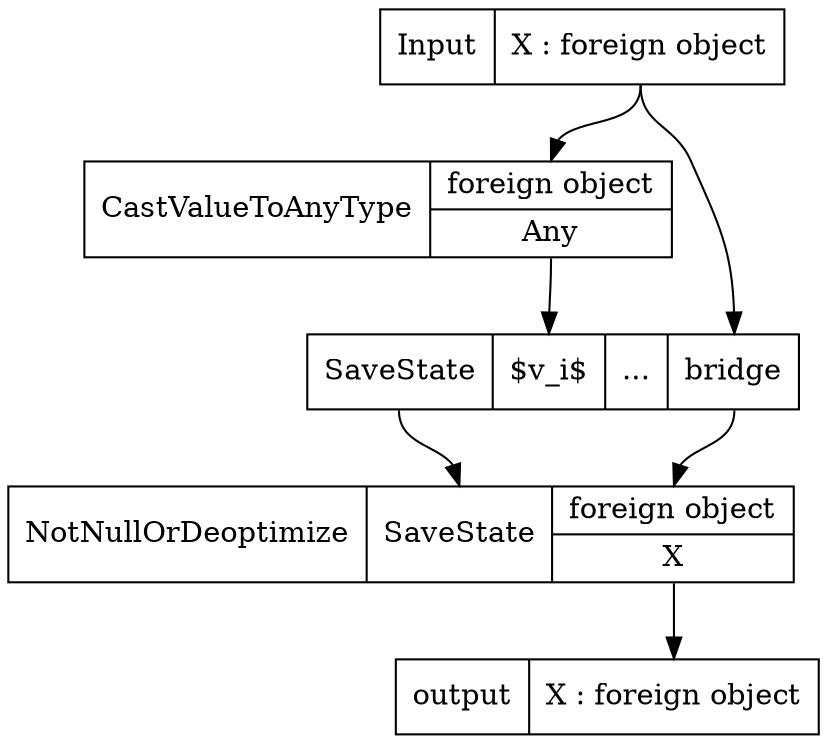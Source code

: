 digraph G {
	node [shape="record"];
	Input [label="Input|<fo>X : foreign object"];
	CastValueToAnyType [label="CastValueToAnyType|{<fo>foreign object|<a>Any}"];
	Input:fo:s -> CastValueToAnyType:fo;
	Input:fo:s -> SaveState:b:n;
	SaveState:b:s -> IsInstance:fo:n;
	SaveState [label="<ss>SaveState|<s>$v_i$|...|<b>bridge"];
	CastValueToAnyType:a -> SaveState:s:n;
	IsInstance [label="NotNullOrDeoptimize|<ss>SaveState|{<fo>foreign object|<x>X}"];
	SaveState:ss:s -> IsInstance:ss;
	Output [label="output|<o>X : foreign object"];
	IsInstance:x -> Output:o;
}
